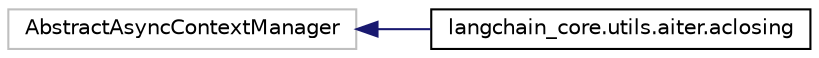 digraph "Graphical Class Hierarchy"
{
 // LATEX_PDF_SIZE
  edge [fontname="Helvetica",fontsize="10",labelfontname="Helvetica",labelfontsize="10"];
  node [fontname="Helvetica",fontsize="10",shape=record];
  rankdir="LR";
  Node15438 [label="AbstractAsyncContextManager",height=0.2,width=0.4,color="grey75", fillcolor="white", style="filled",tooltip=" "];
  Node15438 -> Node0 [dir="back",color="midnightblue",fontsize="10",style="solid",fontname="Helvetica"];
  Node0 [label="langchain_core.utils.aiter.aclosing",height=0.2,width=0.4,color="black", fillcolor="white", style="filled",URL="$classlangchain__core_1_1utils_1_1aiter_1_1aclosing.html",tooltip=" "];
}
